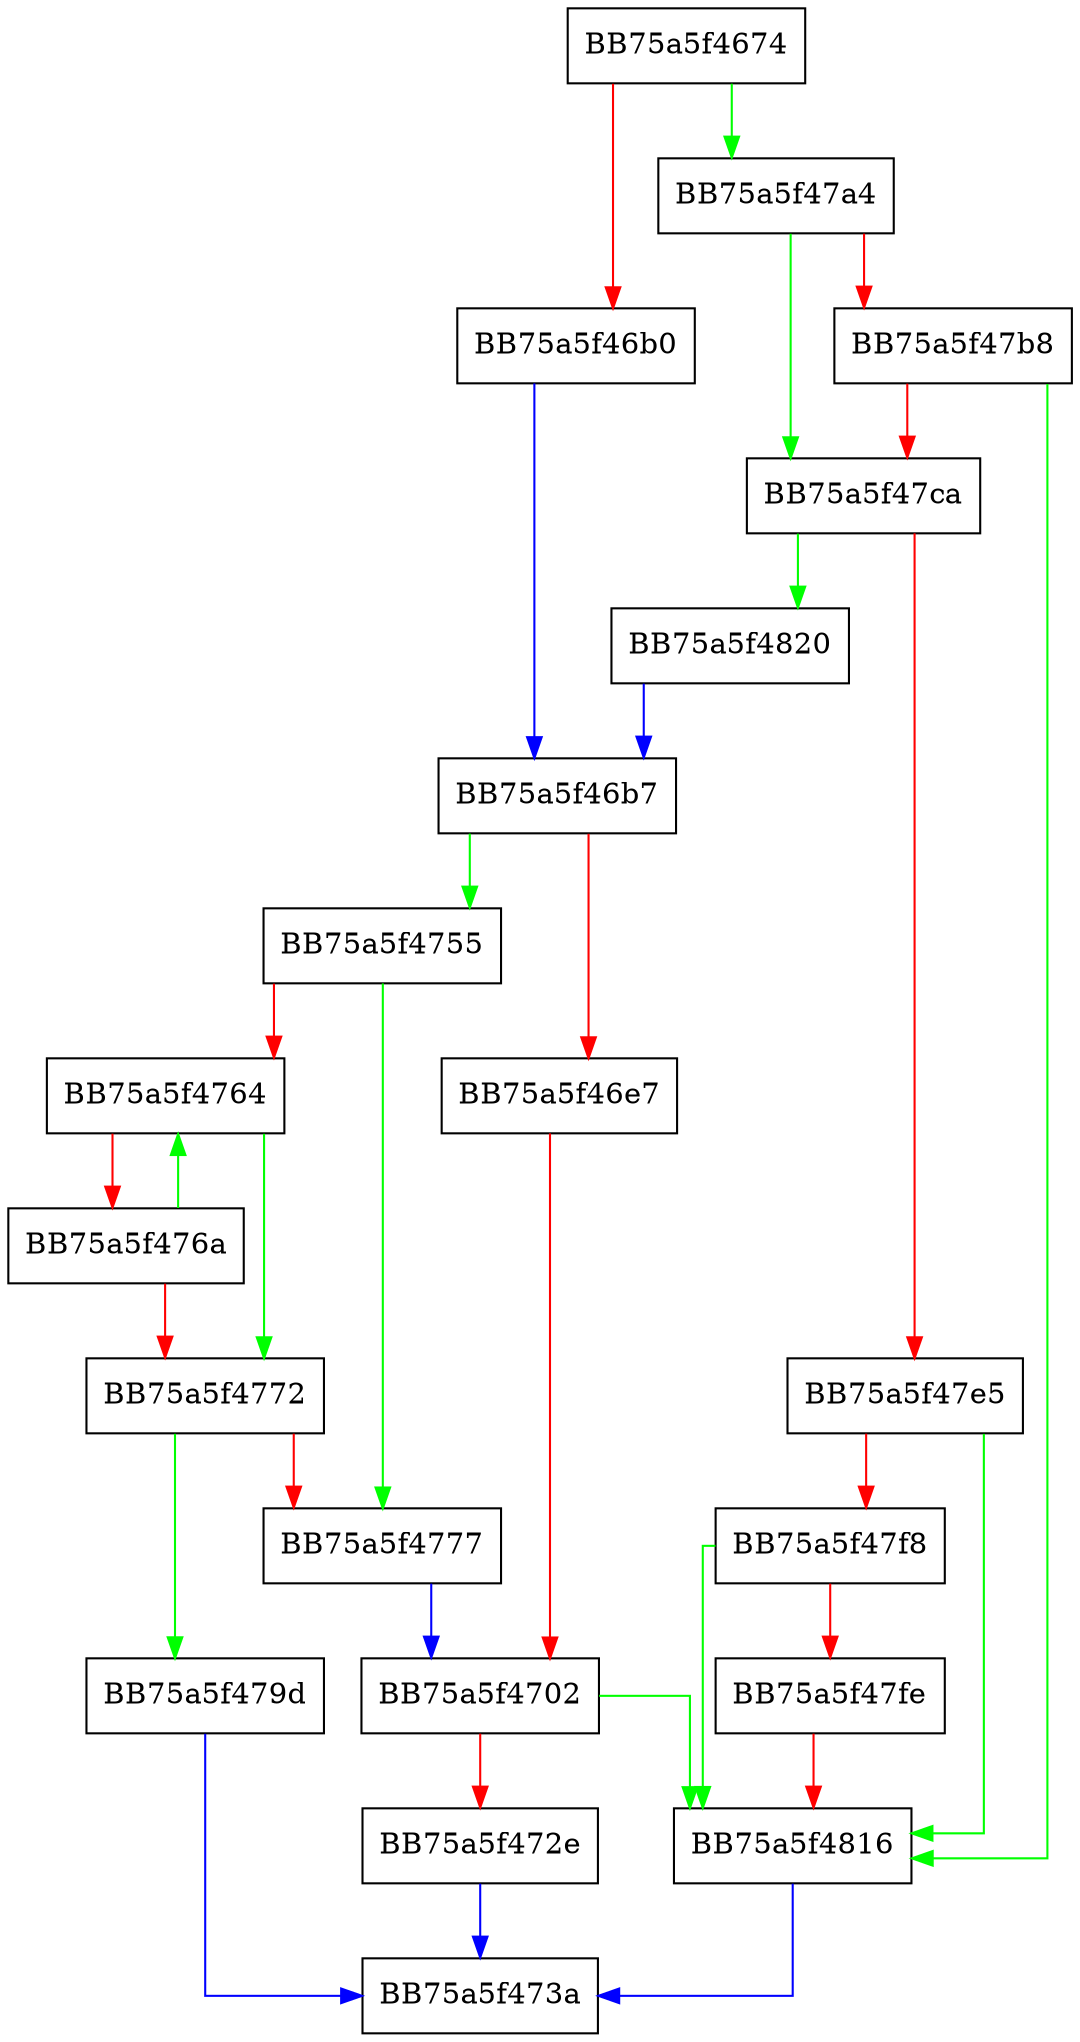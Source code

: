digraph MacroAddPcodeRecord {
  node [shape="box"];
  graph [splines=ortho];
  BB75a5f4674 -> BB75a5f47a4 [color="green"];
  BB75a5f4674 -> BB75a5f46b0 [color="red"];
  BB75a5f46b0 -> BB75a5f46b7 [color="blue"];
  BB75a5f46b7 -> BB75a5f4755 [color="green"];
  BB75a5f46b7 -> BB75a5f46e7 [color="red"];
  BB75a5f46e7 -> BB75a5f4702 [color="red"];
  BB75a5f4702 -> BB75a5f4816 [color="green"];
  BB75a5f4702 -> BB75a5f472e [color="red"];
  BB75a5f472e -> BB75a5f473a [color="blue"];
  BB75a5f4755 -> BB75a5f4777 [color="green"];
  BB75a5f4755 -> BB75a5f4764 [color="red"];
  BB75a5f4764 -> BB75a5f4772 [color="green"];
  BB75a5f4764 -> BB75a5f476a [color="red"];
  BB75a5f476a -> BB75a5f4764 [color="green"];
  BB75a5f476a -> BB75a5f4772 [color="red"];
  BB75a5f4772 -> BB75a5f479d [color="green"];
  BB75a5f4772 -> BB75a5f4777 [color="red"];
  BB75a5f4777 -> BB75a5f4702 [color="blue"];
  BB75a5f479d -> BB75a5f473a [color="blue"];
  BB75a5f47a4 -> BB75a5f47ca [color="green"];
  BB75a5f47a4 -> BB75a5f47b8 [color="red"];
  BB75a5f47b8 -> BB75a5f4816 [color="green"];
  BB75a5f47b8 -> BB75a5f47ca [color="red"];
  BB75a5f47ca -> BB75a5f4820 [color="green"];
  BB75a5f47ca -> BB75a5f47e5 [color="red"];
  BB75a5f47e5 -> BB75a5f4816 [color="green"];
  BB75a5f47e5 -> BB75a5f47f8 [color="red"];
  BB75a5f47f8 -> BB75a5f4816 [color="green"];
  BB75a5f47f8 -> BB75a5f47fe [color="red"];
  BB75a5f47fe -> BB75a5f4816 [color="red"];
  BB75a5f4816 -> BB75a5f473a [color="blue"];
  BB75a5f4820 -> BB75a5f46b7 [color="blue"];
}